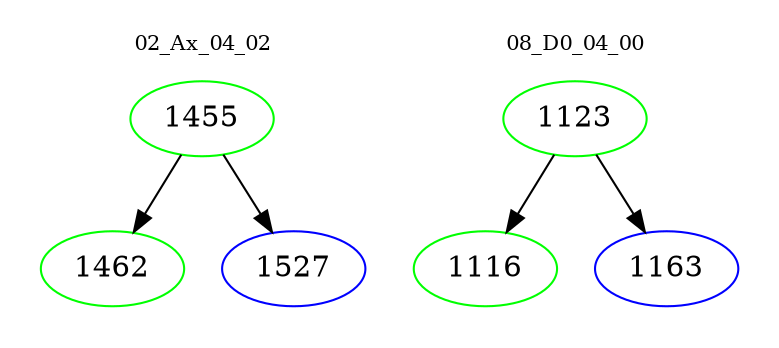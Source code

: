 digraph{
subgraph cluster_0 {
color = white
label = "02_Ax_04_02";
fontsize=10;
T0_1455 [label="1455", color="green"]
T0_1455 -> T0_1462 [color="black"]
T0_1462 [label="1462", color="green"]
T0_1455 -> T0_1527 [color="black"]
T0_1527 [label="1527", color="blue"]
}
subgraph cluster_1 {
color = white
label = "08_D0_04_00";
fontsize=10;
T1_1123 [label="1123", color="green"]
T1_1123 -> T1_1116 [color="black"]
T1_1116 [label="1116", color="green"]
T1_1123 -> T1_1163 [color="black"]
T1_1163 [label="1163", color="blue"]
}
}
